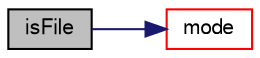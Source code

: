 digraph "isFile"
{
  bgcolor="transparent";
  edge [fontname="FreeSans",fontsize="10",labelfontname="FreeSans",labelfontsize="10"];
  node [fontname="FreeSans",fontsize="10",shape=record];
  rankdir="LR";
  Node100850 [label="isFile",height=0.2,width=0.4,color="black", fillcolor="grey75", style="filled", fontcolor="black"];
  Node100850 -> Node100851 [color="midnightblue",fontsize="10",style="solid",fontname="FreeSans"];
  Node100851 [label="mode",height=0.2,width=0.4,color="red",URL="$a21124.html#a7c482c9f0ea60317169ee39f62f670d4",tooltip="Return the file mode. "];
}
